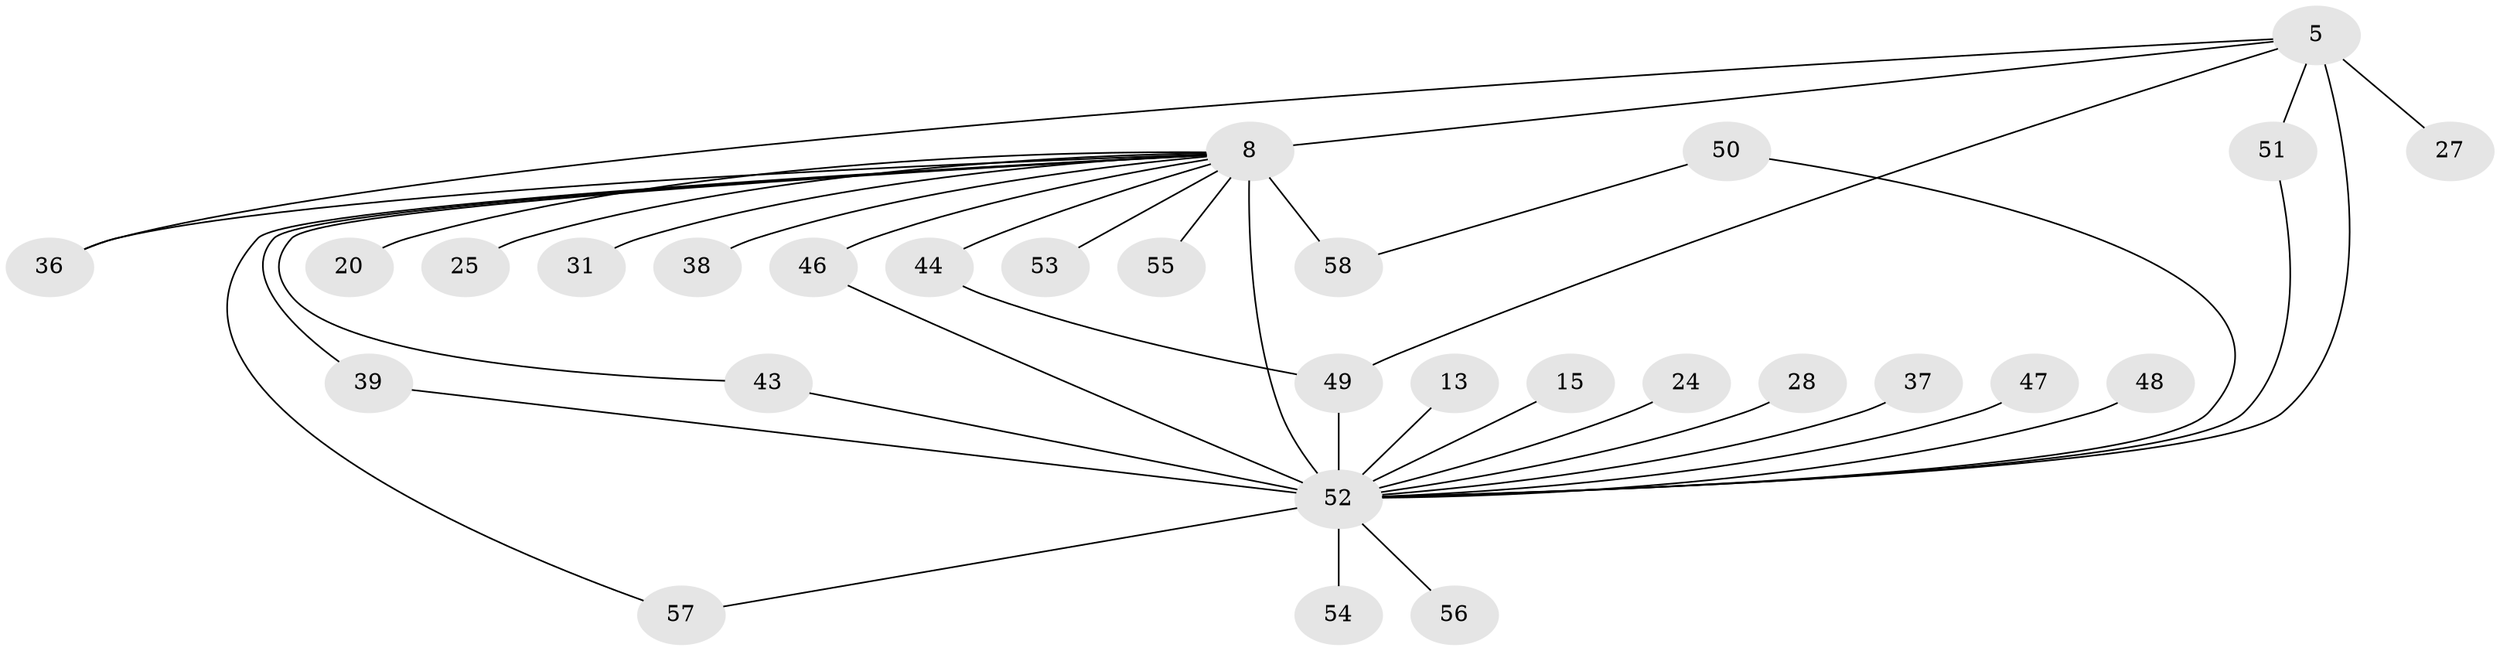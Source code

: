 // original degree distribution, {15: 0.06896551724137931, 13: 0.034482758620689655, 21: 0.017241379310344827, 17: 0.017241379310344827, 16: 0.017241379310344827, 25: 0.017241379310344827, 4: 0.08620689655172414, 3: 0.06896551724137931, 2: 0.6379310344827587, 6: 0.017241379310344827, 5: 0.017241379310344827}
// Generated by graph-tools (version 1.1) at 2025/45/03/09/25 04:45:56]
// undirected, 29 vertices, 38 edges
graph export_dot {
graph [start="1"]
  node [color=gray90,style=filled];
  5 [super="+2"];
  8 [super="+1+6"];
  13;
  15;
  20;
  24 [super="+11"];
  25;
  27;
  28;
  31;
  36;
  37;
  38;
  39;
  43;
  44;
  46;
  47;
  48 [super="+41"];
  49 [super="+21+33+42"];
  50;
  51;
  52 [super="+40+32+35+29+45"];
  53;
  54;
  55;
  56;
  57;
  58 [super="+26"];
  5 -- 8 [weight=8];
  5 -- 27 [weight=2];
  5 -- 51;
  5 -- 36;
  5 -- 52 [weight=10];
  5 -- 49 [weight=2];
  8 -- 20 [weight=2];
  8 -- 25 [weight=2];
  8 -- 31 [weight=2];
  8 -- 36;
  8 -- 38 [weight=2];
  8 -- 53 [weight=2];
  8 -- 39;
  8 -- 43;
  8 -- 44 [weight=2];
  8 -- 46;
  8 -- 55 [weight=2];
  8 -- 57;
  8 -- 58 [weight=4];
  8 -- 52 [weight=25];
  13 -- 52 [weight=2];
  15 -- 52 [weight=2];
  24 -- 52 [weight=3];
  28 -- 52 [weight=2];
  37 -- 52 [weight=2];
  39 -- 52;
  43 -- 52;
  44 -- 49;
  46 -- 52;
  47 -- 52;
  48 -- 52 [weight=3];
  49 -- 52 [weight=3];
  50 -- 58;
  50 -- 52;
  51 -- 52;
  52 -- 56;
  52 -- 57;
  52 -- 54 [weight=2];
}
